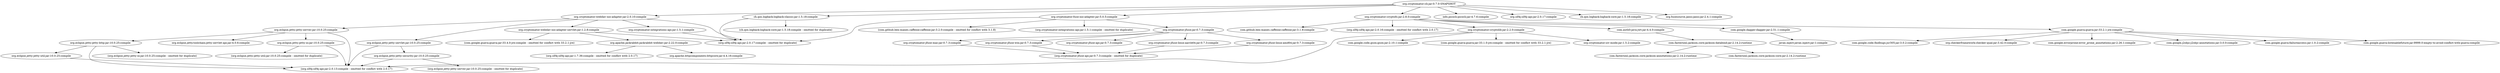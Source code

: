 digraph cryptomator__cli {
	"org.cryptomator:cli:jar:0.7.0-SNAPSHOT" -> "org.cryptomator:cryptofs:jar:2.8.0:compile" ; 
	"org.cryptomator:cli:jar:0.7.0-SNAPSHOT" -> "org.cryptomator:webdav-nio-adapter:jar:2.0.10:compile" ; 
	"org.cryptomator:cli:jar:0.7.0-SNAPSHOT" -> "org.cryptomator:fuse-nio-adapter:jar:5.0.5:compile" ; 
	"org.cryptomator:cli:jar:0.7.0-SNAPSHOT" -> "info.picocli:picocli:jar:4.7.6:compile" ; 
	"org.cryptomator:cli:jar:0.7.0-SNAPSHOT" -> "org.slf4j:slf4j-api:jar:2.0.17:compile" ; 
	"org.cryptomator:cli:jar:0.7.0-SNAPSHOT" -> "ch.qos.logback:logback-core:jar:1.5.18:compile" ; 
	"org.cryptomator:cli:jar:0.7.0-SNAPSHOT" -> "ch.qos.logback:logback-classic:jar:1.5.18:compile" ; 
	"org.cryptomator:cli:jar:0.7.0-SNAPSHOT" -> "org.fusesource.jansi:jansi:jar:2.4.1:compile" ; 
	"org.cryptomator:cryptofs:jar:2.8.0:compile" -> "org.cryptomator:cryptolib:jar:2.2.0:compile" ; 
	"org.cryptomator:cryptofs:jar:2.8.0:compile" -> "com.auth0:java-jwt:jar:4.4.0:compile" ; 
	"org.cryptomator:cryptofs:jar:2.8.0:compile" -> "com.google.dagger:dagger:jar:2.51.1:compile" ; 
	"org.cryptomator:cryptofs:jar:2.8.0:compile" -> "com.google.guava:guava:jar:33.2.1-jre:compile" ; 
	"org.cryptomator:cryptofs:jar:2.8.0:compile" -> "com.github.ben-manes.caffeine:caffeine:jar:3.1.8:compile" ; 
	"org.cryptomator:cryptofs:jar:2.8.0:compile" -> "(org.slf4j:slf4j-api:jar:2.0.16:compile - omitted for conflict with 2.0.17)" ; 
	"org.cryptomator:cryptolib:jar:2.2.0:compile" -> "org.cryptomator:siv-mode:jar:1.5.2:compile" ; 
	"org.cryptomator:cryptolib:jar:2.2.0:compile" -> "com.google.code.gson:gson:jar:2.10.1:compile" ; 
	"org.cryptomator:cryptolib:jar:2.2.0:compile" -> "(com.google.guava:guava:jar:33.1.0-jre:compile - omitted for conflict with 33.2.1-jre)" ; 
	"org.cryptomator:cryptolib:jar:2.2.0:compile" -> "(org.slf4j:slf4j-api:jar:2.0.13:compile - omitted for conflict with 2.0.17)" ; 
	"com.auth0:java-jwt:jar:4.4.0:compile" -> "com.fasterxml.jackson.core:jackson-databind:jar:2.14.2:runtime" ; 
	"com.fasterxml.jackson.core:jackson-databind:jar:2.14.2:runtime" -> "com.fasterxml.jackson.core:jackson-annotations:jar:2.14.2:runtime" ; 
	"com.fasterxml.jackson.core:jackson-databind:jar:2.14.2:runtime" -> "com.fasterxml.jackson.core:jackson-core:jar:2.14.2:runtime" ; 
	"com.google.dagger:dagger:jar:2.51.1:compile" -> "javax.inject:javax.inject:jar:1:compile" ; 
	"com.google.guava:guava:jar:33.2.1-jre:compile" -> "com.google.guava:failureaccess:jar:1.0.2:compile" ; 
	"com.google.guava:guava:jar:33.2.1-jre:compile" -> "com.google.guava:listenablefuture:jar:9999.0-empty-to-avoid-conflict-with-guava:compile" ; 
	"com.google.guava:guava:jar:33.2.1-jre:compile" -> "com.google.code.findbugs:jsr305:jar:3.0.2:compile" ; 
	"com.google.guava:guava:jar:33.2.1-jre:compile" -> "org.checkerframework:checker-qual:jar:3.42.0:compile" ; 
	"com.google.guava:guava:jar:33.2.1-jre:compile" -> "com.google.errorprone:error_prone_annotations:jar:2.26.1:compile" ; 
	"com.google.guava:guava:jar:33.2.1-jre:compile" -> "com.google.j2objc:j2objc-annotations:jar:3.0.0:compile" ; 
	"org.cryptomator:webdav-nio-adapter:jar:2.0.10:compile" -> "org.cryptomator:webdav-nio-adapter-servlet:jar:1.2.8:compile" ; 
	"org.cryptomator:webdav-nio-adapter:jar:2.0.10:compile" -> "org.cryptomator:integrations-api:jar:1.5.1:compile" ; 
	"org.cryptomator:webdav-nio-adapter:jar:2.0.10:compile" -> "org.eclipse.jetty:jetty-server:jar:10.0.25:compile" ; 
	"org.cryptomator:webdav-nio-adapter:jar:2.0.10:compile" -> "org.eclipse.jetty:jetty-servlet:jar:10.0.25:compile" ; 
	"org.cryptomator:webdav-nio-adapter:jar:2.0.10:compile" -> "(org.slf4j:slf4j-api:jar:2.0.17:compile - omitted for duplicate)" ; 
	"org.cryptomator:webdav-nio-adapter-servlet:jar:1.2.8:compile" -> "org.apache.jackrabbit:jackrabbit-webdav:jar:2.22.0:compile" ; 
	"org.cryptomator:webdav-nio-adapter-servlet:jar:1.2.8:compile" -> "(com.google.guava:guava:jar:33.4.0-jre:compile - omitted for conflict with 33.2.1-jre)" ; 
	"org.cryptomator:webdav-nio-adapter-servlet:jar:1.2.8:compile" -> "(org.slf4j:slf4j-api:jar:2.0.17:compile - omitted for duplicate)" ; 
	"org.apache.jackrabbit:jackrabbit-webdav:jar:2.22.0:compile" -> "(org.slf4j:slf4j-api:jar:1.7.36:compile - omitted for conflict with 2.0.17)" ; 
	"org.apache.jackrabbit:jackrabbit-webdav:jar:2.22.0:compile" -> "org.apache.httpcomponents:httpcore:jar:4.4.16:compile" ; 
	"org.cryptomator:integrations-api:jar:1.5.1:compile" -> "(org.slf4j:slf4j-api:jar:2.0.17:compile - omitted for duplicate)" ; 
	"org.eclipse.jetty:jetty-server:jar:10.0.25:compile" -> "org.eclipse.jetty:jetty-http:jar:10.0.25:compile" ; 
	"org.eclipse.jetty:jetty-server:jar:10.0.25:compile" -> "org.eclipse.jetty:jetty-io:jar:10.0.25:compile" ; 
	"org.eclipse.jetty:jetty-server:jar:10.0.25:compile" -> "org.eclipse.jetty.toolchain:jetty-servlet-api:jar:4.0.6:compile" ; 
	"org.eclipse.jetty:jetty-server:jar:10.0.25:compile" -> "(org.slf4j:slf4j-api:jar:2.0.13:compile - omitted for conflict with 2.0.17)" ; 
	"org.eclipse.jetty:jetty-http:jar:10.0.25:compile" -> "(org.eclipse.jetty:jetty-io:jar:10.0.25:compile - omitted for duplicate)" ; 
	"org.eclipse.jetty:jetty-http:jar:10.0.25:compile" -> "org.eclipse.jetty:jetty-util:jar:10.0.25:compile" ; 
	"org.eclipse.jetty:jetty-http:jar:10.0.25:compile" -> "(org.slf4j:slf4j-api:jar:2.0.13:compile - omitted for conflict with 2.0.17)" ; 
	"org.eclipse.jetty:jetty-util:jar:10.0.25:compile" -> "(org.slf4j:slf4j-api:jar:2.0.13:compile - omitted for conflict with 2.0.17)" ; 
	"org.eclipse.jetty:jetty-io:jar:10.0.25:compile" -> "(org.eclipse.jetty:jetty-util:jar:10.0.25:compile - omitted for duplicate)" ; 
	"org.eclipse.jetty:jetty-io:jar:10.0.25:compile" -> "(org.slf4j:slf4j-api:jar:2.0.13:compile - omitted for conflict with 2.0.17)" ; 
	"org.eclipse.jetty:jetty-servlet:jar:10.0.25:compile" -> "org.eclipse.jetty:jetty-security:jar:10.0.25:compile" ; 
	"org.eclipse.jetty:jetty-servlet:jar:10.0.25:compile" -> "(org.slf4j:slf4j-api:jar:2.0.13:compile - omitted for conflict with 2.0.17)" ; 
	"org.eclipse.jetty:jetty-security:jar:10.0.25:compile" -> "(org.eclipse.jetty:jetty-server:jar:10.0.25:compile - omitted for duplicate)" ; 
	"org.eclipse.jetty:jetty-security:jar:10.0.25:compile" -> "(org.slf4j:slf4j-api:jar:2.0.13:compile - omitted for conflict with 2.0.17)" ; 
	"org.cryptomator:fuse-nio-adapter:jar:5.0.5:compile" -> "org.cryptomator:jfuse:jar:0.7.3:compile" ; 
	"org.cryptomator:fuse-nio-adapter:jar:5.0.5:compile" -> "(org.cryptomator:integrations-api:jar:1.5.1:compile - omitted for duplicate)" ; 
	"org.cryptomator:fuse-nio-adapter:jar:5.0.5:compile" -> "(com.github.ben-manes.caffeine:caffeine:jar:3.2.0:compile - omitted for conflict with 3.1.8)" ; 
	"org.cryptomator:fuse-nio-adapter:jar:5.0.5:compile" -> "(org.slf4j:slf4j-api:jar:2.0.17:compile - omitted for duplicate)" ; 
	"org.cryptomator:jfuse:jar:0.7.3:compile" -> "org.cryptomator:jfuse-api:jar:0.7.3:compile" ; 
	"org.cryptomator:jfuse:jar:0.7.3:compile" -> "org.cryptomator:jfuse-linux-aarch64:jar:0.7.3:compile" ; 
	"org.cryptomator:jfuse:jar:0.7.3:compile" -> "org.cryptomator:jfuse-linux-amd64:jar:0.7.3:compile" ; 
	"org.cryptomator:jfuse:jar:0.7.3:compile" -> "org.cryptomator:jfuse-mac:jar:0.7.3:compile" ; 
	"org.cryptomator:jfuse:jar:0.7.3:compile" -> "org.cryptomator:jfuse-win:jar:0.7.3:compile" ; 
	"org.cryptomator:jfuse-linux-aarch64:jar:0.7.3:compile" -> "(org.cryptomator:jfuse-api:jar:0.7.3:compile - omitted for duplicate)" ; 
	"org.cryptomator:jfuse-linux-amd64:jar:0.7.3:compile" -> "(org.cryptomator:jfuse-api:jar:0.7.3:compile - omitted for duplicate)" ; 
	"org.cryptomator:jfuse-mac:jar:0.7.3:compile" -> "(org.cryptomator:jfuse-api:jar:0.7.3:compile - omitted for duplicate)" ; 
	"org.cryptomator:jfuse-win:jar:0.7.3:compile" -> "(org.cryptomator:jfuse-api:jar:0.7.3:compile - omitted for duplicate)" ; 
	"ch.qos.logback:logback-classic:jar:1.5.18:compile" -> "(ch.qos.logback:logback-core:jar:1.5.18:compile - omitted for duplicate)" ; 
	"ch.qos.logback:logback-classic:jar:1.5.18:compile" -> "(org.slf4j:slf4j-api:jar:2.0.17:compile - omitted for duplicate)" ; 
}
